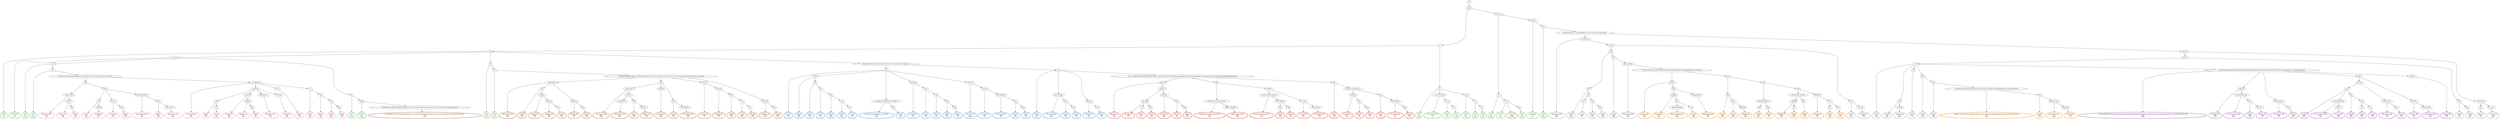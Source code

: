 digraph T {
	{
		rank=same
		369 [penwidth=3,colorscheme=set19,color=3,label="5;9_P\nP\n2%"]
		367 [penwidth=3,colorscheme=set19,color=3,label="17;25;32_P\nP\n2.2%"]
		365 [penwidth=3,colorscheme=set19,color=3,label="37_P\nP\n2.9%"]
		363 [penwidth=3,colorscheme=set19,color=3,label="43_P\nP\n5.9%"]
		361 [penwidth=3,colorscheme=set19,color=3,label="42_P\nP\n0.67%"]
		359 [penwidth=3,colorscheme=set19,color=3,label="45;49_P\nP\n6.4%"]
		357 [penwidth=3,colorscheme=set19,color=3,label="24_P\nP\n3.9%"]
		355 [penwidth=3,colorscheme=set19,color=3,label="29_P\nP\n8.1%"]
		353 [penwidth=3,colorscheme=set19,color=3,label="8_P\nP\n4.4%"]
		351 [penwidth=3,colorscheme=set19,color=3,label="10;12;16;23;28_P\nP\n2%"]
		349 [penwidth=3,colorscheme=set19,color=3,label="31;34_P\nP\n3.7%"]
		347 [penwidth=3,colorscheme=set19,color=3,label="41_P\nP\n5.4%"]
		345 [penwidth=3,colorscheme=set19,color=3,label="15;18_P\nP\n6.3%"]
		343 [penwidth=3,colorscheme=set19,color=3,label="22_P\nP\n3.4%"]
		341 [penwidth=3,colorscheme=set19,color=3,label="35_P\nP\n11%"]
		338 [penwidth=3,colorscheme=set19,color=3,label="14_P\nP\n8.5%"]
		336 [penwidth=3,colorscheme=set19,color=3,label="21;27_P\nP\n4.7%"]
		334 [penwidth=3,colorscheme=set19,color=3,label="44_P\nP\n6.2%"]
		332 [penwidth=3,colorscheme=set19,color=3,label="20;26;30_P\nP\n6%"]
		330 [penwidth=3,colorscheme=set19,color=3,label="33_P\nP\n6.8%"]
		327 [penwidth=3,colorscheme=set19,color=2,label="155_M1\nM1\n3.5%"]
		325 [penwidth=3,colorscheme=set19,color=2,label="160_M1\nM1\n9.4%"]
		323 [penwidth=3,colorscheme=set19,color=2,label="209_M1\nM1\n7.6%"]
		321 [penwidth=3,colorscheme=set19,color=2,label="247_M1\nM1\n1.9%"]
		319 [penwidth=3,colorscheme=set19,color=2,label="256_M1\nM1\n0.28%"]
		317 [penwidth=3,colorscheme=set19,color=2,label="270_M1\nM1\n8.6%"]
		315 [penwidth=3,colorscheme=set19,color=2,label="311_M1\nM1\n5.1%"]
		313 [penwidth=3,colorscheme=set19,color=2,label="164;168;174;188;208;223;255;269_M1\nM1\n1.9%"]
		311 [penwidth=3,colorscheme=set19,color=2,label="282_M1\nM1\n6.1%"]
		309 [penwidth=3,colorscheme=set19,color=2,label="182;198_M1\nM1\n2.6%"]
		307 [penwidth=3,colorscheme=set19,color=2,label="222_M1\nM1\n4.7%"]
		305 [penwidth=3,colorscheme=set19,color=2,label="246_M1\nM1\n2.7%"]
		303 [penwidth=3,colorscheme=set19,color=2,label="268_M1\nM1\n3.7%"]
		301 [penwidth=3,colorscheme=set19,color=2,label="296_M1\nM1\n7.2%"]
		299 [penwidth=3,colorscheme=set19,color=2,label="197;207_M1\nM1\n0.067%"]
		297 [penwidth=3,colorscheme=set19,color=2,label="221;245_M1\nM1\n2.4%"]
		295 [penwidth=3,colorscheme=set19,color=2,label="267;281;289_M1\nM1\n1.6%"]
		293 [penwidth=3,colorscheme=set19,color=2,label="295_M1\nM1\n0.91%"]
		291 [penwidth=3,colorscheme=set19,color=2,label="302_M1\nM1\n5.4%"]
		289 [penwidth=3,colorscheme=set19,color=2,label="159_M1\nM1\n4.1%"]
		287 [penwidth=3,colorscheme=set19,color=2,label="181;187;196_M1\nM1\n0.18%"]
		285 [penwidth=3,colorscheme=set19,color=2,label="253_M1\nM1\n1.3%"]
		283 [penwidth=3,colorscheme=set19,color=2,label="265_M1\nM1\n7.3%"]
		281 [penwidth=3,colorscheme=set19,color=2,label="186;195_M1\nM1\n6.6%"]
		279 [penwidth=3,colorscheme=set19,color=2,label="234_M1\nM1\n5%"]
		275 [penwidth=3,colorscheme=set19,color=8,label="190;212;239_M2\nM2\n2.6%"]
		273 [penwidth=3,colorscheme=set19,color=8,label="260;277_M2\nM2\n2.9%"]
		271 [penwidth=3,colorscheme=set19,color=8,label="299_M2\nM2\n5.3%"]
		268 [penwidth=3,colorscheme=set19,color=8,label="211_M2\nM2\n7.4%"]
		266 [penwidth=3,colorscheme=set19,color=8,label="226;238_M2\nM2\n6.3%"]
		264 [penwidth=3,colorscheme=set19,color=8,label="225;237_M2\nM2\n3.1%"]
		262 [penwidth=3,colorscheme=set19,color=8,label="285_M2\nM2\n5.7%"]
		260 [penwidth=3,colorscheme=set19,color=8,label="236;259;276;292_M2\nM2\n4%"]
		258 [penwidth=3,colorscheme=set19,color=8,label="298_M2\nM2\n1.4%"]
		256 [penwidth=3,colorscheme=set19,color=8,label="305;312;317_M2\nM2\n6.1%"]
		254 [penwidth=3,colorscheme=set19,color=8,label="175;183;189_M2\nM2\n1.6%"]
		251 [penwidth=3,colorscheme=set19,color=8,label="224_M2\nM2\n2.7%"]
		249 [penwidth=3,colorscheme=set19,color=8,label="275_M2\nM2\n5.4%"]
		247 [penwidth=3,colorscheme=set19,color=8,label="235;274_M2\nM2\n2.6%"]
		245 [penwidth=3,colorscheme=set19,color=8,label="284;291_M2\nM2\n4.4%"]
		243 [penwidth=3,colorscheme=set19,color=8,label="304_M2\nM2\n8%"]
		241 [penwidth=3,colorscheme=set19,color=8,label="248;258;273_M2\nM2\n5.1%"]
		239 [penwidth=3,colorscheme=set19,color=8,label="272;283_M2\nM2\n7.8%"]
		237 [penwidth=3,colorscheme=set19,color=8,label="257_M2\nM2\n7.3%"]
		235 [penwidth=3,colorscheme=set19,color=8,label="271_M2\nM2\n1.6%"]
		233 [penwidth=3,colorscheme=set19,color=8,label="290_M2\nM2\n1.9%"]
		231 [penwidth=3,colorscheme=set19,color=8,label="297_M2\nM2\n1.8%"]
		229 [penwidth=3,colorscheme=set19,color=8,label="303_M2\nM2\n5.2%"]
		226 [penwidth=3,colorscheme=set19,color=9,label="145;149;154_M3\nM3\n3.8%"]
		222 [penwidth=3,colorscheme=set19,color=9,label="193_M3\nM3\n4.8%"]
		219 [penwidth=3,colorscheme=set19,color=9,label="217_M3\nM3\n7%"]
		217 [penwidth=3,colorscheme=set19,color=9,label="233_M3\nM3\n1.3%"]
		215 [penwidth=3,colorscheme=set19,color=9,label="243_M3\nM3\n9.5%"]
		213 [penwidth=3,colorscheme=set19,color=9,label="232_M3\nM3\n0.48%"]
		211 [penwidth=3,colorscheme=set19,color=9,label="242;250;263_M3\nM3\n5.2%"]
		209 [penwidth=3,colorscheme=set19,color=9,label="231_M3\nM3\n3.2%"]
		207 [penwidth=3,colorscheme=set19,color=9,label="241;262_M3\nM3\n7.6%"]
		203 [penwidth=3,colorscheme=set19,color=9,label="177_M3\nM3\n7.2%"]
		201 [penwidth=3,colorscheme=set19,color=9,label="192_M3\nM3\n2.8%"]
		199 [penwidth=3,colorscheme=set19,color=9,label="216;230_M3\nM3\n5.6%"]
		197 [penwidth=3,colorscheme=set19,color=9,label="202_M3\nM3\n7%"]
		195 [penwidth=3,colorscheme=set19,color=9,label="228_M3\nM3\n4.7%"]
		193 [penwidth=3,colorscheme=set19,color=9,label="240_M3\nM3\n7.9%"]
		191 [penwidth=3,colorscheme=set19,color=9,label="184_M3\nM3\n3.1%"]
		189 [penwidth=3,colorscheme=set19,color=9,label="214_M3\nM3\n5.1%"]
		186 [penwidth=3,colorscheme=set19,color=9,label="201_M3\nM3\n7.3%"]
		184 [penwidth=3,colorscheme=set19,color=9,label="213;227_M3\nM3\n6.4%"]
		182 [penwidth=3,colorscheme=set19,color=7,label="52;56;66;68;73;78;87;91;93;96;104;108;112;116;120;132;136;139;142;146;150;157;172;179;204;218;252;264;294;310;315_M4\nM4\n7.7%"]
		179 [penwidth=3,colorscheme=set19,color=7,label="300;309;323_M4\nM4\n5.8%"]
		177 [penwidth=3,colorscheme=set19,color=7,label="326_M4\nM4\n2.5%"]
		175 [penwidth=3,colorscheme=set19,color=7,label="336;342_M4\nM4\n3.5%"]
		173 [penwidth=3,colorscheme=set19,color=7,label="360;364_M4\nM4\n2.6%"]
		171 [penwidth=3,colorscheme=set19,color=7,label="370_M4\nM4\n7.8%"]
		169 [penwidth=3,colorscheme=set19,color=7,label="348;353_M4\nM4\n5%"]
		167 [penwidth=3,colorscheme=set19,color=7,label="363_M4\nM4\n6.4%"]
		164 [penwidth=3,colorscheme=set19,color=7,label="322;325;331_M4\nM4\n0.96%"]
		161 [penwidth=3,colorscheme=set19,color=7,label="359;369;375_M4\nM4\n7.6%"]
		159 [penwidth=3,colorscheme=set19,color=7,label="362_M4\nM4\n4.2%"]
		157 [penwidth=3,colorscheme=set19,color=7,label="368;373_M4\nM4\n5.4%"]
		155 [penwidth=3,colorscheme=set19,color=7,label="330;340_M4\nM4\n6.4%"]
		153 [penwidth=3,colorscheme=set19,color=7,label="335_M4\nM4\n4.1%"]
		151 [penwidth=3,colorscheme=set19,color=7,label="347;358;361_M4\nM4\n6.1%"]
		149 [penwidth=3,colorscheme=set19,color=7,label="314;321_M4\nM4\n3%"]
		147 [penwidth=3,colorscheme=set19,color=7,label="334;339_M4\nM4\n2.5%"]
		145 [penwidth=3,colorscheme=set19,color=7,label="346_M4\nM4\n2.4%"]
		143 [penwidth=3,colorscheme=set19,color=7,label="351_M4\nM4\n0.5%"]
		141 [penwidth=3,colorscheme=set19,color=7,label="357_M4\nM4\n5.9%"]
		139 [penwidth=3,colorscheme=set19,color=7,label="320;333_M4\nM4\n0.37%"]
		137 [penwidth=3,colorscheme=set19,color=7,label="345_M4\nM4\n9.5%"]
		136 [penwidth=3,colorscheme=set19,color=7,label="21;27_M4\nM4\n0.016%"]
		133 [penwidth=3,colorscheme=set19,color=5,label="430;437_M5\nM5\n4.5%"]
		130 [penwidth=3,colorscheme=set19,color=5,label="444;449_M5\nM5\n1.5%"]
		127 [penwidth=3,colorscheme=set19,color=5,label="462;470;476;481_M5\nM5\n8.4%"]
		125 [penwidth=3,colorscheme=set19,color=5,label="475_M5\nM5\n5.8%"]
		123 [penwidth=3,colorscheme=set19,color=5,label="448;453;456_M5\nM5\n6%"]
		120 [penwidth=3,colorscheme=set19,color=5,label="436_M5\nM5\n4.3%"]
		118 [penwidth=3,colorscheme=set19,color=5,label="447_M5\nM5\n4.7%"]
		116 [penwidth=3,colorscheme=set19,color=5,label="469;480_M5\nM5\n6.9%"]
		112 [penwidth=3,colorscheme=set19,color=5,label="479_M5\nM5\n5.5%"]
		110 [penwidth=3,colorscheme=set19,color=5,label="484_M5\nM5\n7.2%"]
		106 [penwidth=3,colorscheme=set19,color=5,label="488;490_M5\nM5\n2.6%"]
		104 [penwidth=3,colorscheme=set19,color=5,label="492_M5\nM5\n6.7%"]
		102 [penwidth=3,colorscheme=set19,color=5,label="489_M5\nM5\n6.1%"]
		100 [penwidth=3,colorscheme=set19,color=5,label="460;466_M5\nM5\n2.4%"]
		97 [penwidth=3,colorscheme=set19,color=5,label="482_M5\nM5\n5.8%"]
		95 [penwidth=3,colorscheme=set19,color=5,label="487_M5\nM5\n6.1%"]
		93 [penwidth=3,colorscheme=set19,color=5,label="249;261;293;313;318;327;349;355;366;372;374;377;382;387;393;398;406;414;417;420;422;426;429_M5\nM5\n4.8%"]
		91 [penwidth=3,colorscheme=set19,color=5,label="435_M5\nM5\n4.7%"]
		89 [penwidth=3,colorscheme=set19,color=5,label="442;451;454_M5\nM5\n0.93%"]
		87 [penwidth=3,colorscheme=set19,color=5,label="465;478_M5\nM5\n5.1%"]
		85 [penwidth=3,colorscheme=set19,color=4,label="215;229;286;306;319;324;328;338;379;383;390;395;399;402;404;407;410;411;419;423;427;431;434;441;458;463;471;477;485;493;495;497_M6\nM6\n0.94%"]
		83 [penwidth=3,colorscheme=set19,color=4,label="499;504_M6\nM6\n3.4%"]
		81 [penwidth=3,colorscheme=set19,color=4,label="522;526;532;540_M6\nM6\n3.8%"]
		79 [penwidth=3,colorscheme=set19,color=4,label="548_M6\nM6\n3.6%"]
		77 [penwidth=3,colorscheme=set19,color=4,label="565;573_M6\nM6\n6%"]
		75 [penwidth=3,colorscheme=set19,color=4,label="503;510;515_M6\nM6\n4.7%"]
		73 [penwidth=3,colorscheme=set19,color=4,label="557_M6\nM6\n15%"]
		69 [penwidth=3,colorscheme=set19,color=4,label="525_M6\nM6\n4.9%"]
		67 [penwidth=3,colorscheme=set19,color=4,label="531;539;547;564_M6\nM6\n3.4%"]
		65 [penwidth=3,colorscheme=set19,color=4,label="572;577_M6\nM6\n6.3%"]
		63 [penwidth=3,colorscheme=set19,color=4,label="538_M6\nM6\n8.6%"]
		60 [penwidth=3,colorscheme=set19,color=4,label="556_M6\nM6\n9.5%"]
		58 [penwidth=3,colorscheme=set19,color=4,label="571_M6\nM6\n5.1%"]
		56 [penwidth=3,colorscheme=set19,color=4,label="545;555;563_M6\nM6\n1.7%"]
		54 [penwidth=3,colorscheme=set19,color=4,label="570_M6\nM6\n6.1%"]
		52 [penwidth=3,colorscheme=set19,color=4,label="520;537_M6\nM6\n2.5%"]
		50 [penwidth=3,colorscheme=set19,color=4,label="554;562;569_M6\nM6\n5.4%"]
		48 [penwidth=3,colorscheme=set19,color=4,label="544;553_M6\nM6\n9.2%"]
		45 [penwidth=3,colorscheme=set19,color=1,label="496;502_M7\nM7\n3.2%"]
		42 [penwidth=3,colorscheme=set19,color=1,label="561;568_M7\nM7\n1.1%"]
		40 [penwidth=3,colorscheme=set19,color=1,label="576_M7\nM7\n11%"]
		38 [penwidth=3,colorscheme=set19,color=1,label="582_M7\nM7\n8.1%"]
		36 [penwidth=3,colorscheme=set19,color=1,label="567;581_M7\nM7\n6.6%"]
		34 [penwidth=3,colorscheme=set19,color=1,label="587_M7\nM7\n2%"]
		32 [penwidth=3,colorscheme=set19,color=1,label="588_M7\nM7\n8.6%"]
		29 [penwidth=3,colorscheme=set19,color=1,label="501;508;513;519;530;535;551_M7\nM7\n1.2%"]
		27 [penwidth=3,colorscheme=set19,color=1,label="560;575;580;583_M7\nM7\n6.3%"]
		24 [penwidth=3,colorscheme=set19,color=1,label="512;518;524;529;534_M7\nM7\n4.1%"]
		21 [penwidth=3,colorscheme=set19,color=1,label="579_M7\nM7\n5.5%"]
		19 [penwidth=3,colorscheme=set19,color=1,label="586_M7\nM7\n5.1%"]
		17 [penwidth=3,colorscheme=set19,color=1,label="517;528_M7\nM7\n6.6%"]
		15 [penwidth=3,colorscheme=set19,color=1,label="542;549;559_M7\nM7\n5.9%"]
		13 [penwidth=3,colorscheme=set19,color=1,label="500_M7\nM7\n2.9%"]
		10 [penwidth=3,colorscheme=set19,color=1,label="533;558_M7\nM7\n1.5%"]
		8 [penwidth=3,colorscheme=set19,color=1,label="585_M7\nM7\n1.5%"]
		6 [penwidth=3,colorscheme=set19,color=1,label="590_M7\nM7\n5%"]
		4 [penwidth=3,colorscheme=set19,color=1,label="541_M7\nM7\n7.6%"]
		2 [penwidth=3,colorscheme=set19,color=1,label="574;578;584_M7\nM7\n1%"]
		0 [penwidth=3,colorscheme=set19,color=1,label="589_M7\nM7\n5.3%"]
	}
	373 [label="GL"]
	372 [label="0;1;2;3"]
	371 [label="4"]
	370 [label="5;9"]
	368 [label="17;25;32"]
	366 [label="37"]
	364 [label="43"]
	362 [label="42"]
	360 [label="45;49"]
	358 [label="24"]
	356 [label="29"]
	354 [label="8"]
	352 [label="10;12;16;23;28"]
	350 [label="31;34"]
	348 [label="41"]
	346 [label="15;18"]
	344 [label="22"]
	342 [label="35"]
	340 [label="6;7;11;13"]
	339 [label="14"]
	337 [label="21;27"]
	335 [label="44"]
	333 [label="20;26;30"]
	331 [label="33"]
	329 [label="19;40;48;51;55;60;70;77;81;83;85;101;113;117;127;129;133;137;140;143;147"]
	328 [label="155"]
	326 [label="160"]
	324 [label="209"]
	322 [label="247"]
	320 [label="256"]
	318 [label="270"]
	316 [label="311"]
	314 [label="164;168;174;188;208;223;255;269"]
	312 [label="282"]
	310 [label="182;198"]
	308 [label="222"]
	306 [label="246"]
	304 [label="268"]
	302 [label="296"]
	300 [label="197;207"]
	298 [label="221;245"]
	296 [label="267;281;289"]
	294 [label="295"]
	292 [label="302"]
	290 [label="159"]
	288 [label="181;187;196"]
	286 [label="253"]
	284 [label="265"]
	282 [label="186;195"]
	280 [label="234"]
	278 [label="46;53;57;61;74;79;88;92;94;98;102;105;106;109;111;114;121;124;141;144;152;156;161"]
	277 [label="169"]
	276 [label="190;212;239"]
	274 [label="260;277"]
	272 [label="299"]
	270 [label="200"]
	269 [label="211"]
	267 [label="226;238"]
	265 [label="225;237"]
	263 [label="285"]
	261 [label="236;259;276;292"]
	259 [label="298"]
	257 [label="305;312;317"]
	255 [label="175;183;189"]
	253 [label="199;210"]
	252 [label="224"]
	250 [label="275"]
	248 [label="235;274"]
	246 [label="284;291"]
	244 [label="304"]
	242 [label="248;258;273"]
	240 [label="272;283"]
	238 [label="257"]
	236 [label="271"]
	234 [label="290"]
	232 [label="297"]
	230 [label="303"]
	228 [label="38;47;62;64;69;71;75;80;84;89;99;103;110;118;122;125;130;134;138"]
	227 [label="145;149;154"]
	225 [label="162;178"]
	224 [label="185"]
	223 [label="193"]
	221 [label="203"]
	220 [label="217"]
	218 [label="233"]
	216 [label="243"]
	214 [label="232"]
	212 [label="242;250;263"]
	210 [label="231"]
	208 [label="241;262"]
	206 [label="148;153"]
	205 [label="165;171"]
	204 [label="177"]
	202 [label="192"]
	200 [label="216;230"]
	198 [label="202"]
	196 [label="228"]
	194 [label="240"]
	192 [label="184"]
	190 [label="214"]
	188 [label="170;176;191"]
	187 [label="201"]
	185 [label="213;227"]
	183 [label="52;56;66;68;73;78;87;91;93;96;104;108;112;116;120;132;136;139;142;146;150;157;172;179;204;218;252;264;294;310;315"]
	181 [label="36;39;50;54;58;59;63;65;67;72;76;82;86;90;95;97;100;107;115;119;123;126;128;131;135;151;158;163;166;180;194;205;219;251;279;288"]
	180 [label="300;309;323"]
	178 [label="326"]
	176 [label="336;342"]
	174 [label="360;364"]
	172 [label="370"]
	170 [label="348;353"]
	168 [label="363"]
	166 [label="308"]
	165 [label="322;325;331"]
	163 [label="341;352"]
	162 [label="359;369;375"]
	160 [label="362"]
	158 [label="368;373"]
	156 [label="330;340"]
	154 [label="335"]
	152 [label="347;358;361"]
	150 [label="314;321"]
	148 [label="334;339"]
	146 [label="346"]
	144 [label="351"]
	142 [label="357"]
	140 [label="320;333"]
	138 [label="345"]
	135 [label="278;287;307;329;332;344;350;356;367;380;384;385;388;391;394;396;400;408;412;415;424;428"]
	134 [label="430;437"]
	132 [label="440"]
	131 [label="444;449"]
	129 [label="457"]
	128 [label="462;470;476;481"]
	126 [label="475"]
	124 [label="448;453;456"]
	122 [label="433"]
	121 [label="436"]
	119 [label="447"]
	117 [label="469;480"]
	115 [label="439"]
	114 [label="443;461;468;474"]
	113 [label="479"]
	111 [label="484"]
	109 [label="446"]
	108 [label="452;455;467;473;483"]
	107 [label="488;490"]
	105 [label="492"]
	103 [label="489"]
	101 [label="460;466"]
	99 [label="472"]
	98 [label="482"]
	96 [label="487"]
	94 [label="249;261;293;313;318;327;349;355;366;372;374;377;382;387;393;398;406;414;417;420;422;426;429"]
	92 [label="435"]
	90 [label="442;451;454"]
	88 [label="465;478"]
	86 [label="215;229;286;306;319;324;328;338;379;383;390;395;399;402;404;407;410;411;419;423;427;431;434;441;458;463;471;477;485;493;495;497"]
	84 [label="499;504"]
	82 [label="522;526;532;540"]
	80 [label="548"]
	78 [label="565;573"]
	76 [label="503;510;515"]
	74 [label="557"]
	72 [label="509"]
	71 [label="514;521"]
	70 [label="525"]
	68 [label="531;539;547;564"]
	66 [label="572;577"]
	64 [label="538"]
	62 [label="546"]
	61 [label="556"]
	59 [label="571"]
	57 [label="545;555;563"]
	55 [label="570"]
	53 [label="520;537"]
	51 [label="554;562;569"]
	49 [label="544;553"]
	47 [label="167;173;206;220;244;254;266;280;301;316;337;343;354;365;371;376;378;381;386;389;392;397;401;403;405;409;413;416;418;421;425;432;438;445;450;459;464;486;491;494"]
	46 [label="496;502"]
	44 [label="536;552"]
	43 [label="561;568"]
	41 [label="576"]
	39 [label="582"]
	37 [label="567;581"]
	35 [label="587"]
	33 [label="588"]
	31 [label="498"]
	30 [label="501;508;513;519;530;535;551"]
	28 [label="560;575;580;583"]
	26 [label="505;507"]
	25 [label="512;518;524;529;534"]
	23 [label="543;550;566"]
	22 [label="579"]
	20 [label="586"]
	18 [label="517;528"]
	16 [label="542;549;559"]
	14 [label="500"]
	12 [label="506;511;516;523;527"]
	11 [label="533;558"]
	9 [label="585"]
	7 [label="590"]
	5 [label="541"]
	3 [label="574;578;584"]
	1 [label="589"]
	373 -> 372
	372 -> 371
	372 -> 340
	371 -> 370
	371 -> 354
	370 -> 369
	370 -> 368
	370 -> 358
	370 -> 329
	368 -> 367
	368 -> 366
	368 -> 362
	366 -> 365
	366 -> 364
	364 -> 363
	364 -> 278
	362 -> 361
	362 -> 360
	360 -> 359
	360 -> 183
	358 -> 357
	358 -> 356
	356 -> 355
	356 -> 181
	354 -> 353
	354 -> 352
	354 -> 346
	352 -> 351
	352 -> 350
	350 -> 349
	350 -> 348
	348 -> 347
	346 -> 345
	346 -> 344
	344 -> 343
	344 -> 342
	342 -> 341
	340 -> 339
	340 -> 333
	339 -> 338
	339 -> 337
	337 -> 336
	337 -> 335
	337 -> 136
	335 -> 334
	333 -> 332
	333 -> 331
	331 -> 330
	331 -> 228
	329 -> 328
	329 -> 290
	328 -> 327
	328 -> 326
	328 -> 314
	328 -> 310
	328 -> 300
	326 -> 325
	326 -> 324
	324 -> 323
	324 -> 322
	322 -> 321
	322 -> 320
	320 -> 319
	320 -> 318
	318 -> 317
	318 -> 316
	316 -> 315
	314 -> 313
	314 -> 312
	312 -> 311
	310 -> 309
	310 -> 308
	308 -> 307
	308 -> 306
	306 -> 305
	306 -> 304
	304 -> 303
	304 -> 302
	302 -> 301
	300 -> 299
	300 -> 298
	298 -> 297
	298 -> 296
	296 -> 295
	296 -> 294
	294 -> 293
	294 -> 292
	292 -> 291
	290 -> 289
	290 -> 288
	290 -> 282
	290 -> 47
	288 -> 287
	288 -> 286
	286 -> 285
	286 -> 284
	284 -> 283
	282 -> 281
	282 -> 280
	280 -> 279
	278 -> 277
	278 -> 255
	277 -> 276
	277 -> 270
	276 -> 275
	276 -> 274
	274 -> 273
	274 -> 272
	272 -> 271
	270 -> 269
	270 -> 265
	270 -> 261
	269 -> 268
	269 -> 267
	267 -> 266
	265 -> 264
	265 -> 263
	263 -> 262
	261 -> 260
	261 -> 259
	259 -> 258
	259 -> 257
	257 -> 256
	255 -> 254
	255 -> 253
	255 -> 238
	255 -> 236
	253 -> 252
	253 -> 248
	253 -> 242
	253 -> 240
	252 -> 251
	252 -> 250
	250 -> 249
	248 -> 247
	248 -> 246
	246 -> 245
	246 -> 244
	244 -> 243
	242 -> 241
	240 -> 239
	238 -> 237
	236 -> 235
	236 -> 234
	234 -> 233
	234 -> 232
	232 -> 231
	232 -> 230
	230 -> 229
	228 -> 227
	228 -> 206
	227 -> 226
	227 -> 225
	225 -> 224
	225 -> 210
	224 -> 223
	224 -> 214
	223 -> 222
	223 -> 221
	221 -> 220
	221 -> 218
	220 -> 219
	218 -> 217
	218 -> 216
	216 -> 215
	214 -> 213
	214 -> 212
	212 -> 211
	212 -> 135
	210 -> 209
	210 -> 208
	208 -> 207
	206 -> 205
	206 -> 188
	205 -> 204
	205 -> 192
	204 -> 203
	204 -> 202
	204 -> 198
	204 -> 196
	204 -> 86
	202 -> 201
	202 -> 200
	200 -> 199
	198 -> 197
	196 -> 195
	196 -> 194
	194 -> 193
	194 -> 94
	192 -> 191
	192 -> 190
	190 -> 189
	188 -> 187
	188 -> 185
	187 -> 186
	185 -> 184
	183 -> 182
	181 -> 180
	181 -> 166
	181 -> 150
	181 -> 140
	180 -> 179
	180 -> 178
	180 -> 170
	178 -> 177
	178 -> 176
	176 -> 175
	176 -> 174
	174 -> 173
	174 -> 172
	172 -> 171
	170 -> 169
	170 -> 168
	168 -> 167
	166 -> 165
	166 -> 156
	166 -> 154
	165 -> 164
	165 -> 163
	163 -> 162
	163 -> 160
	162 -> 161
	160 -> 159
	160 -> 158
	158 -> 157
	156 -> 155
	154 -> 153
	154 -> 152
	152 -> 151
	150 -> 149
	150 -> 148
	148 -> 147
	148 -> 146
	146 -> 145
	146 -> 144
	144 -> 143
	144 -> 142
	142 -> 141
	140 -> 139
	140 -> 138
	138 -> 137
	135 -> 134
	135 -> 122
	134 -> 133
	134 -> 132
	132 -> 131
	132 -> 124
	131 -> 130
	131 -> 129
	129 -> 128
	129 -> 126
	128 -> 127
	126 -> 125
	124 -> 123
	122 -> 121
	122 -> 115
	121 -> 120
	121 -> 119
	119 -> 118
	119 -> 117
	117 -> 116
	115 -> 114
	115 -> 109
	114 -> 113
	114 -> 111
	113 -> 112
	111 -> 110
	109 -> 108
	109 -> 101
	108 -> 107
	108 -> 103
	107 -> 106
	107 -> 105
	105 -> 104
	103 -> 102
	101 -> 100
	101 -> 99
	99 -> 98
	99 -> 96
	98 -> 97
	96 -> 95
	94 -> 93
	94 -> 92
	92 -> 91
	92 -> 90
	90 -> 89
	90 -> 88
	88 -> 87
	86 -> 85
	86 -> 84
	86 -> 76
	86 -> 72
	86 -> 49
	84 -> 83
	84 -> 82
	82 -> 81
	82 -> 80
	80 -> 79
	80 -> 78
	78 -> 77
	76 -> 75
	76 -> 74
	74 -> 73
	72 -> 71
	72 -> 53
	71 -> 70
	71 -> 57
	70 -> 69
	70 -> 68
	70 -> 64
	68 -> 67
	68 -> 66
	66 -> 65
	64 -> 63
	64 -> 62
	62 -> 61
	62 -> 59
	61 -> 60
	59 -> 58
	57 -> 56
	57 -> 55
	55 -> 54
	53 -> 52
	53 -> 51
	51 -> 50
	49 -> 48
	47 -> 46
	47 -> 31
	47 -> 14
	46 -> 45
	46 -> 44
	44 -> 43
	44 -> 37
	43 -> 42
	43 -> 41
	43 -> 39
	41 -> 40
	39 -> 38
	37 -> 36
	37 -> 35
	35 -> 34
	35 -> 33
	33 -> 32
	31 -> 30
	31 -> 26
	30 -> 29
	30 -> 28
	28 -> 27
	26 -> 25
	26 -> 18
	25 -> 24
	25 -> 23
	23 -> 22
	23 -> 20
	22 -> 21
	20 -> 19
	18 -> 17
	18 -> 16
	16 -> 15
	14 -> 13
	14 -> 12
	12 -> 11
	12 -> 5
	11 -> 10
	11 -> 9
	9 -> 8
	9 -> 7
	7 -> 6
	5 -> 4
	5 -> 3
	3 -> 2
	3 -> 1
	1 -> 0
}
